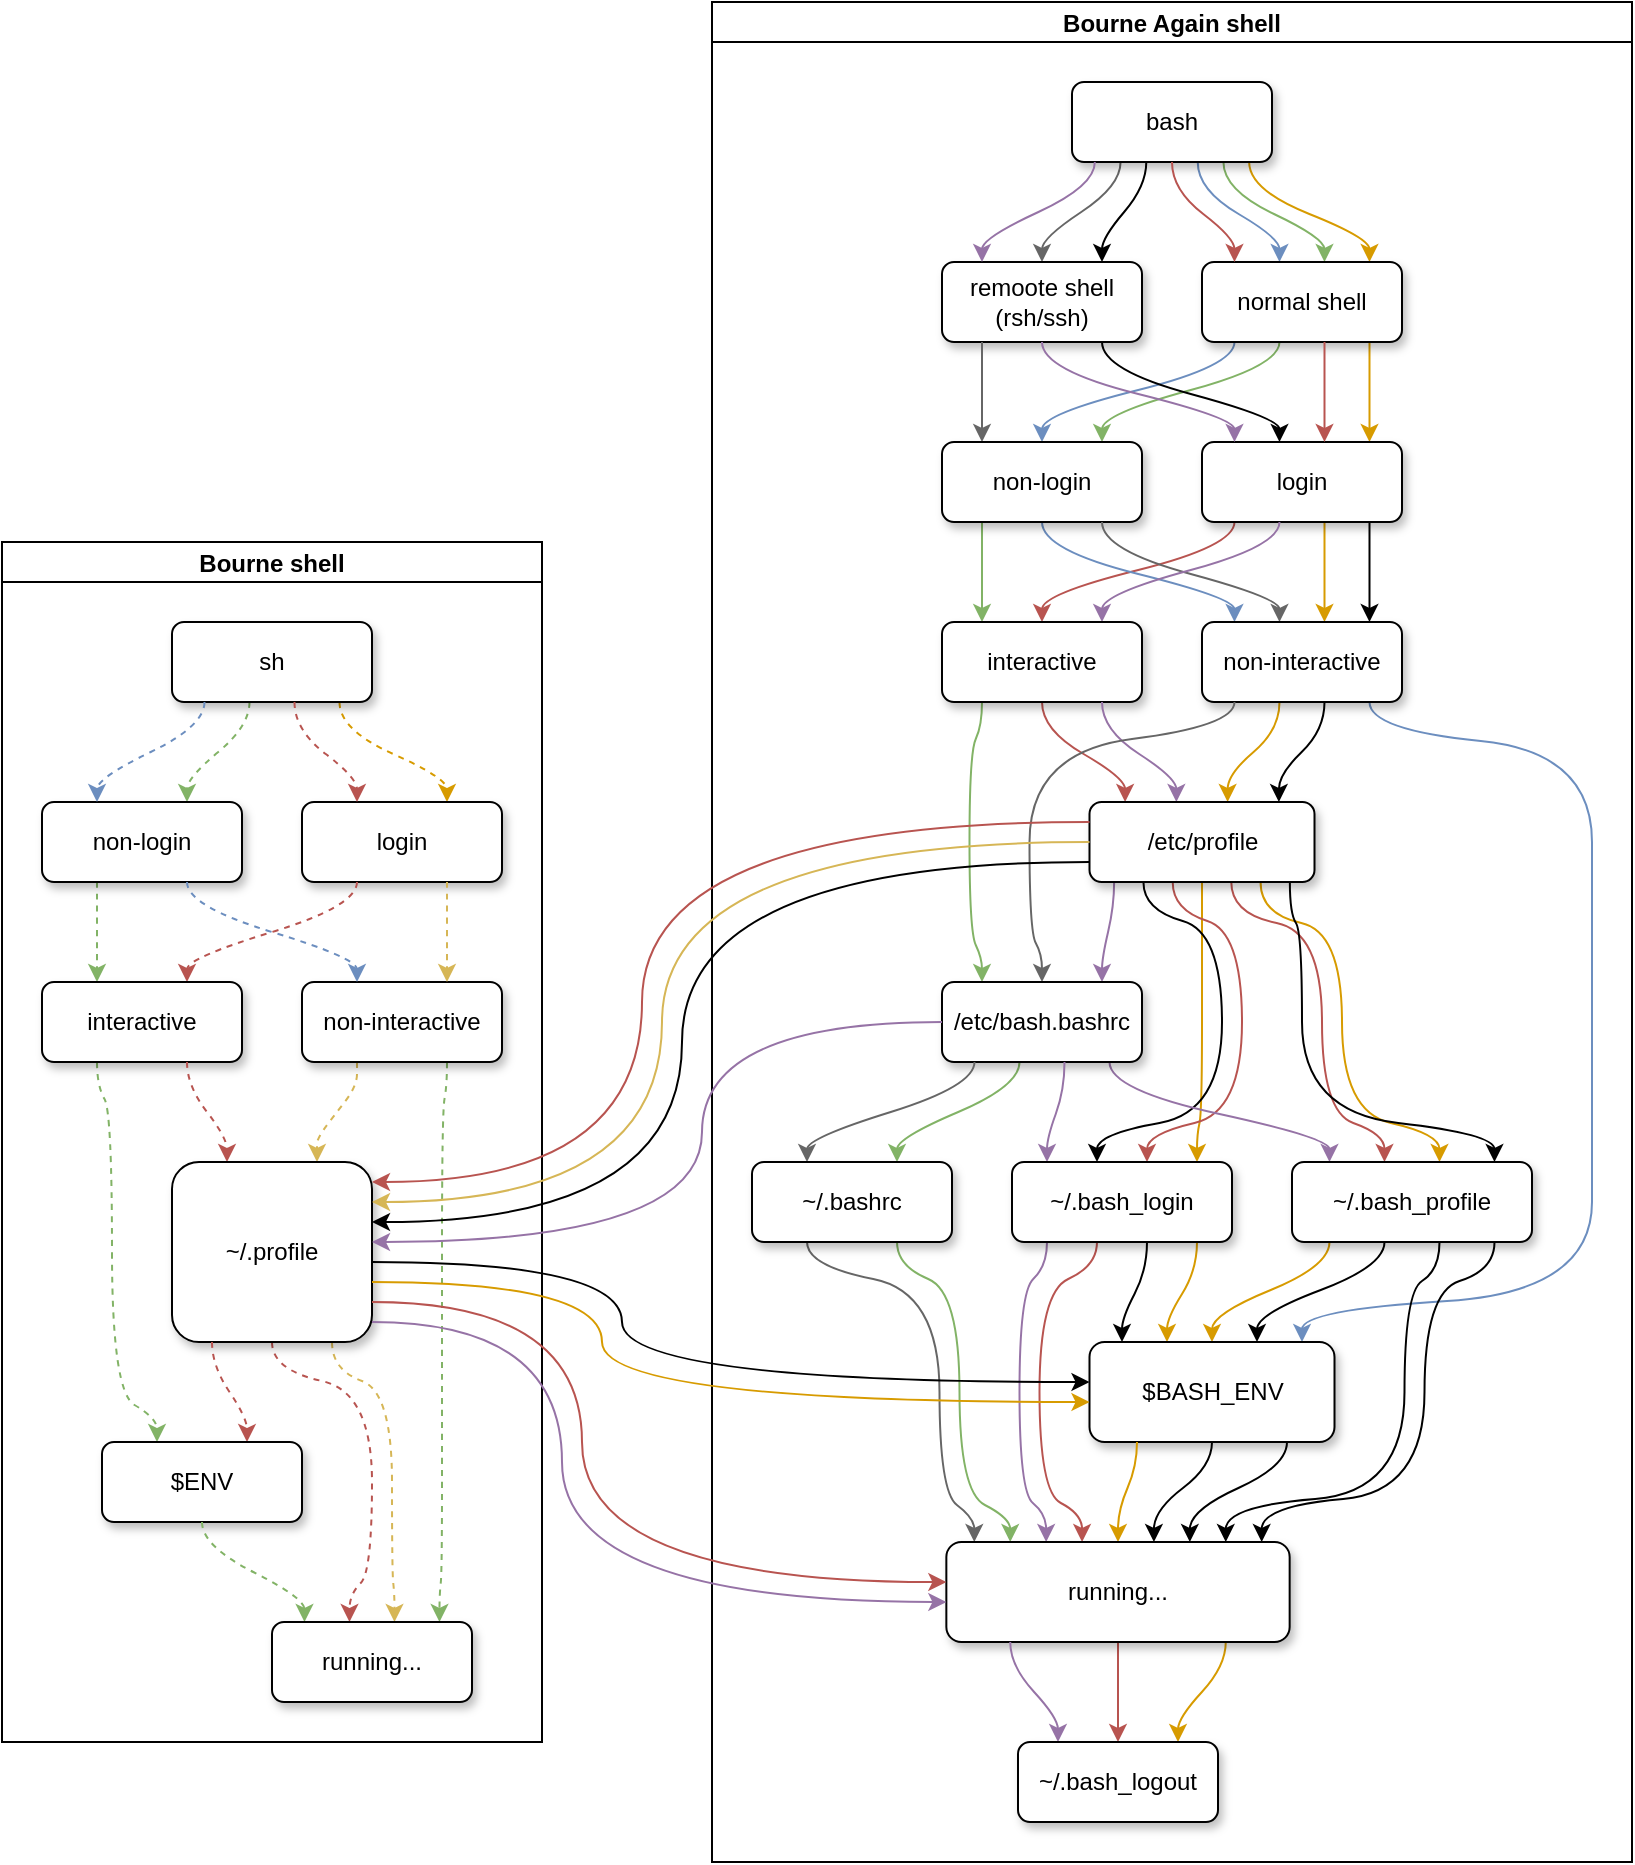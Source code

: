 <mxfile>
    <diagram id="Lv-_-L0VirUqEe9WQdkN" name="Page-1">
        <mxGraphModel dx="904" dy="841" grid="1" gridSize="10" guides="1" tooltips="1" connect="1" arrows="1" fold="1" page="1" pageScale="1" pageWidth="850" pageHeight="1100" math="0" shadow="0">
            <root>
                <mxCell id="0"/>
                <mxCell id="1" parent="0"/>
                <mxCell id="160" value="Bourne shell" style="swimlane;startSize=20;horizontal=1;childLayout=flowLayout;flowOrientation=north;resizable=0;interRankCellSpacing=50;containerType=tree;rounded=0;shadow=0;glass=0;sketch=0;gradientColor=none;" parent="1" vertex="1">
                    <mxGeometry x="70" y="300" width="270" height="600" as="geometry"/>
                </mxCell>
                <mxCell id="430" style="edgeStyle=orthogonalEdgeStyle;orthogonalLoop=1;jettySize=auto;html=1;noEdgeStyle=1;orthogonal=1;curved=1;fillColor=#ffe6cc;strokeColor=#d79b00;dashed=1;" parent="160" source="161" target="164" edge="1">
                    <mxGeometry relative="1" as="geometry">
                        <Array as="points">
                            <mxPoint x="168.75" y="94"/>
                            <mxPoint x="222.5" y="118"/>
                        </Array>
                    </mxGeometry>
                </mxCell>
                <mxCell id="431" style="edgeStyle=orthogonalEdgeStyle;orthogonalLoop=1;jettySize=auto;html=1;noEdgeStyle=1;orthogonal=1;curved=1;fillColor=#d5e8d4;strokeColor=#82b366;dashed=1;" parent="160" source="161" target="162" edge="1">
                    <mxGeometry relative="1" as="geometry">
                        <Array as="points">
                            <mxPoint x="123.75" y="92"/>
                            <mxPoint x="92.5" y="118"/>
                        </Array>
                    </mxGeometry>
                </mxCell>
                <mxCell id="161" value="sh" style="whiteSpace=wrap;html=1;rounded=1;shadow=1;" parent="160" vertex="1">
                    <mxGeometry x="85" y="40" width="100" height="40" as="geometry"/>
                </mxCell>
                <mxCell id="182" style="edgeStyle=orthogonalEdgeStyle;orthogonalLoop=1;jettySize=auto;html=1;noEdgeStyle=1;orthogonal=1;curved=1;shadow=0;fillColor=#d5e8d4;strokeColor=#82b366;dashed=1;" parent="160" source="162" target="170" edge="1">
                    <mxGeometry relative="1" as="geometry">
                        <Array as="points">
                            <mxPoint x="47.5" y="182"/>
                            <mxPoint x="47.5" y="208"/>
                        </Array>
                    </mxGeometry>
                </mxCell>
                <mxCell id="162" value="non-login" style="whiteSpace=wrap;html=1;rounded=1;shadow=1;" parent="160" vertex="1">
                    <mxGeometry x="20" y="130" width="100" height="40" as="geometry"/>
                </mxCell>
                <mxCell id="163" value="" style="html=1;curved=1;noEdgeStyle=1;orthogonal=1;shadow=0;fillColor=#dae8fc;strokeColor=#6c8ebf;dashed=1;" parent="160" source="161" target="162" edge="1">
                    <mxGeometry relative="1" as="geometry">
                        <Array as="points">
                            <mxPoint x="101.25" y="92"/>
                            <mxPoint x="47.5" y="118"/>
                        </Array>
                    </mxGeometry>
                </mxCell>
                <mxCell id="164" value="login" style="whiteSpace=wrap;html=1;rounded=1;shadow=1;" parent="160" vertex="1">
                    <mxGeometry x="150" y="130" width="100" height="40" as="geometry"/>
                </mxCell>
                <mxCell id="165" value="" style="html=1;curved=1;noEdgeStyle=1;orthogonal=1;shadow=0;fillColor=#f8cecc;strokeColor=#b85450;dashed=1;" parent="160" source="161" target="164" edge="1">
                    <mxGeometry relative="1" as="geometry">
                        <Array as="points">
                            <mxPoint x="146.25" y="94"/>
                            <mxPoint x="177.5" y="118"/>
                        </Array>
                    </mxGeometry>
                </mxCell>
                <mxCell id="178" style="edgeStyle=orthogonalEdgeStyle;orthogonalLoop=1;jettySize=auto;html=1;noEdgeStyle=1;orthogonal=1;curved=1;shadow=0;fillColor=#d5e8d4;strokeColor=#82b366;dashed=1;" parent="160" source="166" target="176" edge="1">
                    <mxGeometry relative="1" as="geometry">
                        <Array as="points">
                            <mxPoint x="222.5" y="272"/>
                            <mxPoint x="220" y="285"/>
                            <mxPoint x="220" y="425"/>
                            <mxPoint x="220" y="425"/>
                            <mxPoint x="220" y="515"/>
                            <mxPoint x="218.75" y="526"/>
                        </Array>
                    </mxGeometry>
                </mxCell>
                <mxCell id="298" style="edgeStyle=orthogonalEdgeStyle;rounded=1;orthogonalLoop=1;jettySize=auto;html=1;shadow=0;strokeWidth=1;noEdgeStyle=1;orthogonal=1;fillColor=#fff2cc;strokeColor=#d6b656;dashed=1;" parent="160" source="166" target="172" edge="1">
                    <mxGeometry relative="1" as="geometry">
                        <Array as="points">
                            <mxPoint x="177.5" y="272"/>
                            <mxPoint x="157.5" y="298"/>
                        </Array>
                    </mxGeometry>
                </mxCell>
                <mxCell id="166" value="non-interactive" style="whiteSpace=wrap;html=1;rounded=1;shadow=1;" parent="160" vertex="1">
                    <mxGeometry x="150" y="220" width="100" height="40" as="geometry"/>
                </mxCell>
                <mxCell id="167" value="" style="html=1;curved=1;noEdgeStyle=1;orthogonal=1;shadow=0;fillColor=#dae8fc;strokeColor=#6c8ebf;dashed=1;" parent="160" source="162" target="166" edge="1">
                    <mxGeometry relative="1" as="geometry">
                        <Array as="points">
                            <mxPoint x="92.5" y="182"/>
                            <mxPoint x="177.5" y="208"/>
                        </Array>
                    </mxGeometry>
                </mxCell>
                <mxCell id="168" value="" style="html=1;curved=1;noEdgeStyle=1;orthogonal=1;shadow=0;fillColor=#fff2cc;strokeColor=#d6b656;dashed=1;" parent="160" source="164" target="166" edge="1">
                    <mxGeometry relative="1" as="geometry">
                        <Array as="points">
                            <mxPoint x="222.5" y="182"/>
                            <mxPoint x="222.5" y="208"/>
                        </Array>
                    </mxGeometry>
                </mxCell>
                <mxCell id="169" value="" style="html=1;curved=1;noEdgeStyle=1;orthogonal=1;shadow=0;fillColor=#f8cecc;strokeColor=#b85450;dashed=1;" parent="160" source="164" target="170" edge="1">
                    <mxGeometry relative="1" as="geometry">
                        <mxPoint x="1817.5" y="3160" as="sourcePoint"/>
                        <Array as="points">
                            <mxPoint x="177.5" y="182"/>
                            <mxPoint x="92.5" y="208"/>
                        </Array>
                    </mxGeometry>
                </mxCell>
                <mxCell id="179" style="edgeStyle=orthogonalEdgeStyle;orthogonalLoop=1;jettySize=auto;html=1;noEdgeStyle=1;orthogonal=1;curved=1;shadow=0;fillColor=#d5e8d4;strokeColor=#82b366;dashed=1;" parent="160" source="170" target="174" edge="1">
                    <mxGeometry relative="1" as="geometry">
                        <Array as="points">
                            <mxPoint x="47.5" y="272"/>
                            <mxPoint x="55" y="285"/>
                            <mxPoint x="55" y="425"/>
                            <mxPoint x="77.5" y="438"/>
                        </Array>
                    </mxGeometry>
                </mxCell>
                <mxCell id="170" value="interactive" style="whiteSpace=wrap;html=1;rounded=1;shadow=1;" parent="160" vertex="1">
                    <mxGeometry x="20" y="220" width="100" height="40" as="geometry"/>
                </mxCell>
                <mxCell id="171" value="" style="html=1;curved=1;noEdgeStyle=1;orthogonal=1;shadow=0;fillColor=#f8cecc;strokeColor=#b85450;dashed=1;" parent="160" source="170" target="172" edge="1">
                    <mxGeometry relative="1" as="geometry">
                        <mxPoint x="1862.5" y="3210" as="sourcePoint"/>
                        <Array as="points">
                            <mxPoint x="92.5" y="272"/>
                            <mxPoint x="112.5" y="298"/>
                        </Array>
                    </mxGeometry>
                </mxCell>
                <mxCell id="180" style="edgeStyle=orthogonalEdgeStyle;orthogonalLoop=1;jettySize=auto;html=1;noEdgeStyle=1;orthogonal=1;curved=1;shadow=0;fillColor=#f8cecc;strokeColor=#b85450;dashed=1;" parent="160" source="172" target="176" edge="1">
                    <mxGeometry relative="1" as="geometry">
                        <Array as="points">
                            <mxPoint x="135" y="414"/>
                            <mxPoint x="185" y="425"/>
                            <mxPoint x="185" y="515"/>
                            <mxPoint x="173.75" y="526"/>
                        </Array>
                    </mxGeometry>
                </mxCell>
                <mxCell id="299" style="edgeStyle=orthogonalEdgeStyle;orthogonalLoop=1;jettySize=auto;html=1;shadow=0;strokeWidth=1;noEdgeStyle=1;orthogonal=1;curved=1;fillColor=#fff2cc;strokeColor=#d6b656;dashed=1;" parent="160" source="172" target="176" edge="1">
                    <mxGeometry relative="1" as="geometry">
                        <Array as="points">
                            <mxPoint x="165" y="414"/>
                            <mxPoint x="195" y="425"/>
                            <mxPoint x="195" y="515"/>
                            <mxPoint x="196.25" y="526"/>
                        </Array>
                    </mxGeometry>
                </mxCell>
                <mxCell id="172" value="~/.profile" style="whiteSpace=wrap;html=1;rounded=1;shadow=1;" parent="160" vertex="1">
                    <mxGeometry x="85" y="310" width="100" height="90" as="geometry"/>
                </mxCell>
                <mxCell id="173" value="" style="html=1;curved=1;noEdgeStyle=1;orthogonal=1;shadow=0;fillColor=#f8cecc;strokeColor=#b85450;dashed=1;" parent="160" source="172" target="174" edge="1">
                    <mxGeometry relative="1" as="geometry">
                        <mxPoint x="1800" y="3220" as="sourcePoint"/>
                        <Array as="points">
                            <mxPoint x="105" y="412"/>
                            <mxPoint x="122.5" y="438"/>
                        </Array>
                    </mxGeometry>
                </mxCell>
                <mxCell id="174" value="$ENV" style="whiteSpace=wrap;html=1;rounded=1;shadow=1;" parent="160" vertex="1">
                    <mxGeometry x="50" y="450" width="100" height="40" as="geometry"/>
                </mxCell>
                <mxCell id="175" value="" style="html=1;curved=1;noEdgeStyle=1;orthogonal=1;shadow=0;fillColor=#d5e8d4;strokeColor=#82b366;dashed=1;" parent="160" source="174" target="176" edge="1">
                    <mxGeometry relative="1" as="geometry">
                        <mxPoint x="1778.984" y="3270" as="sourcePoint"/>
                        <Array as="points">
                            <mxPoint x="100" y="502"/>
                            <mxPoint x="151.25" y="528"/>
                        </Array>
                    </mxGeometry>
                </mxCell>
                <mxCell id="176" value="running..." style="whiteSpace=wrap;html=1;rounded=1;shadow=1;" parent="160" vertex="1">
                    <mxGeometry x="135" y="540" width="100" height="40" as="geometry"/>
                </mxCell>
                <mxCell id="183" value="Bourne Again shell" style="swimlane;startSize=20;horizontal=1;childLayout=flowLayout;flowOrientation=north;resizable=0;interRankCellSpacing=50;containerType=tree;rounded=0;shadow=0;glass=0;sketch=0;labelBackgroundColor=none;flipH=0;flipV=0;strokeWidth=1;" parent="1" vertex="1">
                    <mxGeometry x="425" y="30" width="460" height="930" as="geometry"/>
                </mxCell>
                <mxCell id="221" style="edgeStyle=orthogonalEdgeStyle;orthogonalLoop=1;jettySize=auto;html=1;strokeWidth=1;noEdgeStyle=1;orthogonal=1;fillColor=#ffe6cc;strokeColor=#d79b00;curved=1;" parent="183" source="184" target="185" edge="1">
                    <mxGeometry relative="1" as="geometry">
                        <Array as="points">
                            <mxPoint x="268.571" y="94"/>
                            <mxPoint x="328.75" y="118"/>
                        </Array>
                    </mxGeometry>
                </mxCell>
                <mxCell id="222" style="edgeStyle=orthogonalEdgeStyle;orthogonalLoop=1;jettySize=auto;html=1;strokeWidth=1;noEdgeStyle=1;orthogonal=1;curved=1;" parent="183" source="184" target="187" edge="1">
                    <mxGeometry relative="1" as="geometry">
                        <Array as="points">
                            <mxPoint x="217.143" y="92"/>
                            <mxPoint x="195" y="118"/>
                        </Array>
                    </mxGeometry>
                </mxCell>
                <mxCell id="223" style="edgeStyle=orthogonalEdgeStyle;orthogonalLoop=1;jettySize=auto;html=1;strokeWidth=1;noEdgeStyle=1;orthogonal=1;fillColor=#f5f5f5;strokeColor=#666666;curved=1;" parent="183" source="184" target="187" edge="1">
                    <mxGeometry relative="1" as="geometry">
                        <Array as="points">
                            <mxPoint x="204.286" y="92"/>
                            <mxPoint x="165" y="118"/>
                        </Array>
                    </mxGeometry>
                </mxCell>
                <mxCell id="226" style="edgeStyle=orthogonalEdgeStyle;orthogonalLoop=1;jettySize=auto;html=1;strokeWidth=1;noEdgeStyle=1;orthogonal=1;fillColor=#d5e8d4;strokeColor=#82b366;curved=1;" parent="183" source="184" target="185" edge="1">
                    <mxGeometry relative="1" as="geometry">
                        <Array as="points">
                            <mxPoint x="255.714" y="94"/>
                            <mxPoint x="306.25" y="118"/>
                        </Array>
                    </mxGeometry>
                </mxCell>
                <mxCell id="227" style="edgeStyle=orthogonalEdgeStyle;orthogonalLoop=1;jettySize=auto;html=1;strokeWidth=1;noEdgeStyle=1;orthogonal=1;fillColor=#dae8fc;strokeColor=#6c8ebf;curved=1;" parent="183" source="184" target="185" edge="1">
                    <mxGeometry relative="1" as="geometry">
                        <Array as="points">
                            <mxPoint x="242.857" y="94"/>
                            <mxPoint x="283.75" y="118"/>
                        </Array>
                    </mxGeometry>
                </mxCell>
                <mxCell id="184" value="bash" style="whiteSpace=wrap;html=1;rounded=1;glass=0;sketch=0;shadow=1;" parent="183" vertex="1">
                    <mxGeometry x="180" y="40" width="100" height="40" as="geometry"/>
                </mxCell>
                <mxCell id="194" style="edgeStyle=orthogonalEdgeStyle;orthogonalLoop=1;jettySize=auto;html=1;noEdgeStyle=1;orthogonal=1;fillColor=#d5e8d4;strokeColor=#82b366;curved=1;" parent="183" source="185" target="193" edge="1">
                    <mxGeometry relative="1" as="geometry">
                        <Array as="points">
                            <mxPoint x="283.75" y="182"/>
                            <mxPoint x="195" y="206"/>
                        </Array>
                    </mxGeometry>
                </mxCell>
                <mxCell id="228" style="edgeStyle=orthogonalEdgeStyle;orthogonalLoop=1;jettySize=auto;html=1;strokeWidth=1;noEdgeStyle=1;orthogonal=1;fillColor=#ffe6cc;strokeColor=#d79b00;curved=1;" parent="183" source="185" target="189" edge="1">
                    <mxGeometry relative="1" as="geometry">
                        <Array as="points">
                            <mxPoint x="328.75" y="184"/>
                            <mxPoint x="328.75" y="206"/>
                        </Array>
                    </mxGeometry>
                </mxCell>
                <mxCell id="232" style="edgeStyle=orthogonalEdgeStyle;orthogonalLoop=1;jettySize=auto;html=1;strokeWidth=1;noEdgeStyle=1;orthogonal=1;fillColor=#dae8fc;strokeColor=#6c8ebf;curved=1;" parent="183" source="185" target="193" edge="1">
                    <mxGeometry relative="1" as="geometry">
                        <Array as="points">
                            <mxPoint x="261.25" y="182"/>
                            <mxPoint x="165" y="206"/>
                        </Array>
                    </mxGeometry>
                </mxCell>
                <mxCell id="185" value="normal shell" style="whiteSpace=wrap;html=1;rounded=1;glass=0;sketch=0;shadow=1;" parent="183" vertex="1">
                    <mxGeometry x="245" y="130" width="100" height="40" as="geometry"/>
                </mxCell>
                <mxCell id="186" value="" style="html=1;noEdgeStyle=1;orthogonal=1;fillColor=#f8cecc;strokeColor=#b85450;curved=1;" parent="183" source="184" target="185" edge="1">
                    <mxGeometry relative="1" as="geometry">
                        <Array as="points">
                            <mxPoint x="230" y="94"/>
                            <mxPoint x="261.25" y="118"/>
                        </Array>
                    </mxGeometry>
                </mxCell>
                <mxCell id="195" style="edgeStyle=orthogonalEdgeStyle;orthogonalLoop=1;jettySize=auto;html=1;noEdgeStyle=1;orthogonal=1;curved=1;" parent="183" source="187" target="189" edge="1">
                    <mxGeometry relative="1" as="geometry">
                        <Array as="points">
                            <mxPoint x="195" y="184"/>
                            <mxPoint x="283.75" y="208"/>
                        </Array>
                    </mxGeometry>
                </mxCell>
                <mxCell id="187" value="remoote shell (rsh/ssh)" style="whiteSpace=wrap;html=1;rounded=1;glass=0;sketch=0;shadow=1;" parent="183" vertex="1">
                    <mxGeometry x="115" y="130" width="100" height="40" as="geometry"/>
                </mxCell>
                <mxCell id="188" value="" style="html=1;noEdgeStyle=1;orthogonal=1;fillColor=#e1d5e7;strokeColor=#9673a6;curved=1;" parent="183" source="184" target="187" edge="1">
                    <mxGeometry relative="1" as="geometry">
                        <Array as="points">
                            <mxPoint x="191.429" y="92"/>
                            <mxPoint x="135" y="118"/>
                        </Array>
                    </mxGeometry>
                </mxCell>
                <mxCell id="255" style="edgeStyle=orthogonalEdgeStyle;orthogonalLoop=1;jettySize=auto;html=1;noEdgeStyle=1;orthogonal=1;curved=1;fillColor=#f8cecc;strokeColor=#b85450;" parent="183" source="189" target="236" edge="1">
                    <mxGeometry relative="1" as="geometry">
                        <Array as="points">
                            <mxPoint x="261.25" y="272"/>
                            <mxPoint x="165" y="296"/>
                        </Array>
                    </mxGeometry>
                </mxCell>
                <mxCell id="295" style="edgeStyle=orthogonalEdgeStyle;curved=1;orthogonalLoop=1;jettySize=auto;html=1;noEdgeStyle=1;orthogonal=1;" parent="183" source="189" target="234" edge="1">
                    <mxGeometry relative="1" as="geometry">
                        <Array as="points">
                            <mxPoint x="328.75" y="274"/>
                            <mxPoint x="328.75" y="296"/>
                        </Array>
                    </mxGeometry>
                </mxCell>
                <mxCell id="296" style="edgeStyle=orthogonalEdgeStyle;curved=1;orthogonalLoop=1;jettySize=auto;html=1;noEdgeStyle=1;orthogonal=1;fillColor=#ffe6cc;strokeColor=#d79b00;" parent="183" source="189" target="234" edge="1">
                    <mxGeometry relative="1" as="geometry">
                        <Array as="points">
                            <mxPoint x="306.25" y="274"/>
                            <mxPoint x="306.25" y="296"/>
                        </Array>
                    </mxGeometry>
                </mxCell>
                <mxCell id="189" value="login" style="whiteSpace=wrap;html=1;rounded=1;glass=0;sketch=0;shadow=1;" parent="183" vertex="1">
                    <mxGeometry x="245" y="220" width="100" height="40" as="geometry"/>
                </mxCell>
                <mxCell id="190" value="" style="html=1;noEdgeStyle=1;orthogonal=1;fillColor=#f8cecc;strokeColor=#b85450;curved=1;" parent="183" source="185" target="189" edge="1">
                    <mxGeometry relative="1" as="geometry">
                        <Array as="points">
                            <mxPoint x="306.25" y="184"/>
                            <mxPoint x="306.25" y="206"/>
                        </Array>
                    </mxGeometry>
                </mxCell>
                <mxCell id="191" value="" style="html=1;noEdgeStyle=1;orthogonal=1;fillColor=#e1d5e7;strokeColor=#9673a6;curved=1;" parent="183" source="187" target="189" edge="1">
                    <mxGeometry relative="1" as="geometry">
                        <Array as="points">
                            <mxPoint x="165" y="184"/>
                            <mxPoint x="261.25" y="208"/>
                        </Array>
                    </mxGeometry>
                </mxCell>
                <mxCell id="192" value="" style="html=1;noEdgeStyle=1;orthogonal=1;fillColor=#f5f5f5;strokeColor=#666666;curved=1;" parent="183" source="187" target="193" edge="1">
                    <mxGeometry relative="1" as="geometry">
                        <mxPoint x="4867.5" y="8710" as="sourcePoint"/>
                        <Array as="points">
                            <mxPoint x="135" y="182"/>
                            <mxPoint x="135" y="208"/>
                        </Array>
                    </mxGeometry>
                </mxCell>
                <mxCell id="254" style="edgeStyle=orthogonalEdgeStyle;orthogonalLoop=1;jettySize=auto;html=1;noEdgeStyle=1;orthogonal=1;curved=1;fillColor=#dae8fc;strokeColor=#6c8ebf;" parent="183" source="193" target="234" edge="1">
                    <mxGeometry relative="1" as="geometry">
                        <Array as="points">
                            <mxPoint x="165" y="274"/>
                            <mxPoint x="261.25" y="298"/>
                        </Array>
                    </mxGeometry>
                </mxCell>
                <mxCell id="297" style="edgeStyle=orthogonalEdgeStyle;curved=1;orthogonalLoop=1;jettySize=auto;html=1;noEdgeStyle=1;orthogonal=1;fillColor=#d5e8d4;strokeColor=#82b366;" parent="183" source="193" target="236" edge="1">
                    <mxGeometry relative="1" as="geometry">
                        <Array as="points">
                            <mxPoint x="135" y="272"/>
                            <mxPoint x="135" y="298"/>
                        </Array>
                    </mxGeometry>
                </mxCell>
                <mxCell id="193" value="non-login" style="whiteSpace=wrap;html=1;rounded=1;glass=0;sketch=0;shadow=1;" parent="183" vertex="1">
                    <mxGeometry x="115" y="220" width="100" height="40" as="geometry"/>
                </mxCell>
                <mxCell id="233" value="" style="html=1;noEdgeStyle=1;orthogonal=1;fillColor=#f5f5f5;strokeColor=#666666;curved=1;" parent="183" source="193" target="234" edge="1">
                    <mxGeometry relative="1" as="geometry">
                        <mxPoint x="4290" y="7760" as="sourcePoint"/>
                        <Array as="points">
                            <mxPoint x="195" y="274"/>
                            <mxPoint x="283.75" y="298"/>
                        </Array>
                    </mxGeometry>
                </mxCell>
                <mxCell id="263" style="edgeStyle=orthogonalEdgeStyle;orthogonalLoop=1;jettySize=auto;html=1;noEdgeStyle=1;orthogonal=1;curved=1;fillColor=#dae8fc;strokeColor=#6c8ebf;" parent="183" source="234" target="248" edge="1">
                    <mxGeometry relative="1" as="geometry">
                        <Array as="points">
                            <mxPoint x="328.75" y="364"/>
                            <mxPoint x="440" y="375"/>
                            <mxPoint x="440" y="465"/>
                            <mxPoint x="440" y="465"/>
                            <mxPoint x="440" y="555"/>
                            <mxPoint x="440" y="555"/>
                            <mxPoint x="440" y="645"/>
                            <mxPoint x="295" y="654"/>
                        </Array>
                    </mxGeometry>
                </mxCell>
                <mxCell id="279" style="edgeStyle=orthogonalEdgeStyle;curved=1;orthogonalLoop=1;jettySize=auto;html=1;noEdgeStyle=1;orthogonal=1;" parent="183" source="234" target="238" edge="1">
                    <mxGeometry relative="1" as="geometry">
                        <Array as="points">
                            <mxPoint x="306.25" y="364"/>
                            <mxPoint x="283.438" y="386"/>
                        </Array>
                    </mxGeometry>
                </mxCell>
                <mxCell id="280" style="edgeStyle=orthogonalEdgeStyle;curved=1;orthogonalLoop=1;jettySize=auto;html=1;noEdgeStyle=1;orthogonal=1;fillColor=#ffe6cc;strokeColor=#d79b00;" parent="183" source="234" target="238" edge="1">
                    <mxGeometry relative="1" as="geometry">
                        <Array as="points">
                            <mxPoint x="283.75" y="364"/>
                            <mxPoint x="257.812" y="386"/>
                        </Array>
                    </mxGeometry>
                </mxCell>
                <mxCell id="234" value="non-interactive" style="whiteSpace=wrap;html=1;rounded=1;glass=0;shadow=1;" parent="183" vertex="1">
                    <mxGeometry x="245" y="310" width="100" height="40" as="geometry"/>
                </mxCell>
                <mxCell id="235" value="" style="html=1;noEdgeStyle=1;orthogonal=1;fillColor=#e1d5e7;strokeColor=#9673a6;curved=1;" parent="183" source="189" target="236" edge="1">
                    <mxGeometry relative="1" as="geometry">
                        <mxPoint x="4210" y="7720" as="sourcePoint"/>
                        <Array as="points">
                            <mxPoint x="283.75" y="272"/>
                            <mxPoint x="195" y="296"/>
                        </Array>
                    </mxGeometry>
                </mxCell>
                <mxCell id="256" style="edgeStyle=orthogonalEdgeStyle;orthogonalLoop=1;jettySize=auto;html=1;noEdgeStyle=1;orthogonal=1;curved=1;fillColor=#f8cecc;strokeColor=#b85450;" parent="183" source="236" target="238" edge="1">
                    <mxGeometry relative="1" as="geometry">
                        <Array as="points">
                            <mxPoint x="165" y="364"/>
                            <mxPoint x="206.562" y="388"/>
                        </Array>
                    </mxGeometry>
                </mxCell>
                <mxCell id="281" style="edgeStyle=orthogonalEdgeStyle;curved=1;orthogonalLoop=1;jettySize=auto;html=1;noEdgeStyle=1;orthogonal=1;fillColor=#d5e8d4;strokeColor=#82b366;" parent="183" source="236" target="240" edge="1">
                    <mxGeometry relative="1" as="geometry">
                        <Array as="points">
                            <mxPoint x="135" y="362"/>
                            <mxPoint x="128.75" y="375"/>
                            <mxPoint x="128.75" y="465"/>
                            <mxPoint x="135" y="478"/>
                        </Array>
                    </mxGeometry>
                </mxCell>
                <mxCell id="236" value="interactive" style="whiteSpace=wrap;html=1;rounded=1;glass=0;shadow=1;" parent="183" vertex="1">
                    <mxGeometry x="115" y="310" width="100" height="40" as="geometry"/>
                </mxCell>
                <mxCell id="237" value="" style="html=1;noEdgeStyle=1;orthogonal=1;fillColor=#e1d5e7;strokeColor=#9673a6;curved=1;" parent="183" source="236" target="238" edge="1">
                    <mxGeometry relative="1" as="geometry">
                        <mxPoint x="4220" y="7770" as="sourcePoint"/>
                        <Array as="points">
                            <mxPoint x="195" y="364"/>
                            <mxPoint x="232.188" y="388"/>
                        </Array>
                    </mxGeometry>
                </mxCell>
                <mxCell id="260" style="edgeStyle=orthogonalEdgeStyle;orthogonalLoop=1;jettySize=auto;html=1;noEdgeStyle=1;orthogonal=1;curved=1;fillColor=#ffe6cc;strokeColor=#d79b00;" parent="183" source="238" target="242" edge="1">
                    <mxGeometry relative="1" as="geometry">
                        <Array as="points">
                            <mxPoint x="274.286" y="456"/>
                            <mxPoint x="315" y="465"/>
                            <mxPoint x="315" y="555"/>
                            <mxPoint x="363.75" y="566"/>
                        </Array>
                    </mxGeometry>
                </mxCell>
                <mxCell id="261" style="edgeStyle=orthogonalEdgeStyle;orthogonalLoop=1;jettySize=auto;html=1;noEdgeStyle=1;orthogonal=1;curved=1;fillColor=#f8cecc;strokeColor=#b85450;" parent="183" source="238" target="242" edge="1">
                    <mxGeometry relative="1" as="geometry">
                        <Array as="points">
                            <mxPoint x="259.643" y="456"/>
                            <mxPoint x="305" y="465"/>
                            <mxPoint x="305" y="555"/>
                            <mxPoint x="336.25" y="566"/>
                        </Array>
                    </mxGeometry>
                </mxCell>
                <mxCell id="282" style="edgeStyle=orthogonalEdgeStyle;curved=1;orthogonalLoop=1;jettySize=auto;html=1;noEdgeStyle=1;orthogonal=1;fillColor=#ffe6cc;strokeColor=#d79b00;" parent="183" source="238" target="244" edge="1">
                    <mxGeometry relative="1" as="geometry">
                        <Array as="points">
                            <mxPoint x="245" y="454"/>
                            <mxPoint x="245" y="465"/>
                            <mxPoint x="245" y="555"/>
                            <mxPoint x="242.5" y="566"/>
                        </Array>
                    </mxGeometry>
                </mxCell>
                <mxCell id="283" style="edgeStyle=orthogonalEdgeStyle;curved=1;orthogonalLoop=1;jettySize=auto;html=1;noEdgeStyle=1;orthogonal=1;fillColor=#f8cecc;strokeColor=#b85450;" parent="183" source="238" target="244" edge="1">
                    <mxGeometry relative="1" as="geometry">
                        <Array as="points">
                            <mxPoint x="230.357" y="454"/>
                            <mxPoint x="265" y="465"/>
                            <mxPoint x="265" y="555"/>
                            <mxPoint x="217.5" y="566"/>
                        </Array>
                    </mxGeometry>
                </mxCell>
                <mxCell id="284" style="edgeStyle=orthogonalEdgeStyle;curved=1;orthogonalLoop=1;jettySize=auto;html=1;noEdgeStyle=1;orthogonal=1;" parent="183" source="238" target="244" edge="1">
                    <mxGeometry relative="1" as="geometry">
                        <Array as="points">
                            <mxPoint x="215.714" y="454"/>
                            <mxPoint x="255" y="465"/>
                            <mxPoint x="255" y="555"/>
                            <mxPoint x="192.5" y="566"/>
                        </Array>
                    </mxGeometry>
                </mxCell>
                <mxCell id="285" style="edgeStyle=orthogonalEdgeStyle;curved=1;orthogonalLoop=1;jettySize=auto;html=1;noEdgeStyle=1;orthogonal=1;fillColor=#e1d5e7;strokeColor=#9673a6;" parent="183" source="238" target="240" edge="1">
                    <mxGeometry relative="1" as="geometry">
                        <Array as="points">
                            <mxPoint x="201.071" y="452"/>
                            <mxPoint x="195" y="478"/>
                        </Array>
                    </mxGeometry>
                </mxCell>
                <mxCell id="238" value="/etc/profile" style="whiteSpace=wrap;html=1;rounded=1;glass=0;shadow=1;" parent="183" vertex="1">
                    <mxGeometry x="188.75" y="400" width="112.5" height="40" as="geometry"/>
                </mxCell>
                <mxCell id="239" value="" style="html=1;noEdgeStyle=1;orthogonal=1;fillColor=#f5f5f5;strokeColor=#666666;curved=1;" parent="183" source="234" target="240" edge="1">
                    <mxGeometry relative="1" as="geometry">
                        <mxPoint x="4330" y="7730" as="sourcePoint"/>
                        <Array as="points">
                            <mxPoint x="261.25" y="362"/>
                            <mxPoint x="158.75" y="375"/>
                            <mxPoint x="158.75" y="465"/>
                            <mxPoint x="165" y="476"/>
                        </Array>
                    </mxGeometry>
                </mxCell>
                <mxCell id="289" style="edgeStyle=orthogonalEdgeStyle;curved=1;orthogonalLoop=1;jettySize=auto;html=1;noEdgeStyle=1;orthogonal=1;fillColor=#e1d5e7;strokeColor=#9673a6;" parent="183" source="240" target="242" edge="1">
                    <mxGeometry relative="1" as="geometry">
                        <Array as="points">
                            <mxPoint x="198.75" y="544"/>
                            <mxPoint x="308.75" y="568"/>
                        </Array>
                    </mxGeometry>
                </mxCell>
                <mxCell id="290" style="edgeStyle=orthogonalEdgeStyle;curved=1;orthogonalLoop=1;jettySize=auto;html=1;noEdgeStyle=1;orthogonal=1;fillColor=#d5e8d4;strokeColor=#82b366;" parent="183" source="240" target="246" edge="1">
                    <mxGeometry relative="1" as="geometry">
                        <Array as="points">
                            <mxPoint x="153.75" y="542"/>
                            <mxPoint x="92.5" y="568"/>
                        </Array>
                    </mxGeometry>
                </mxCell>
                <mxCell id="240" value="/etc/bash.bashrc" style="whiteSpace=wrap;html=1;rounded=1;glass=0;shadow=1;" parent="183" vertex="1">
                    <mxGeometry x="115" y="490" width="100" height="40" as="geometry"/>
                </mxCell>
                <mxCell id="241" value="" style="html=1;noEdgeStyle=1;orthogonal=1;curved=1;" parent="183" source="238" target="242" edge="1">
                    <mxGeometry relative="1" as="geometry">
                        <mxPoint x="4180" y="7780" as="sourcePoint"/>
                        <Array as="points">
                            <mxPoint x="288.929" y="456"/>
                            <mxPoint x="295" y="465"/>
                            <mxPoint x="295" y="555"/>
                            <mxPoint x="391.25" y="566"/>
                        </Array>
                    </mxGeometry>
                </mxCell>
                <mxCell id="291" style="edgeStyle=orthogonalEdgeStyle;curved=1;orthogonalLoop=1;jettySize=auto;html=1;noEdgeStyle=1;orthogonal=1;fillColor=#ffe6cc;strokeColor=#d79b00;" parent="183" source="242" target="248" edge="1">
                    <mxGeometry relative="1" as="geometry">
                        <Array as="points">
                            <mxPoint x="308.75" y="632"/>
                            <mxPoint x="250" y="656"/>
                        </Array>
                    </mxGeometry>
                </mxCell>
                <mxCell id="292" style="edgeStyle=orthogonalEdgeStyle;curved=1;orthogonalLoop=1;jettySize=auto;html=1;noEdgeStyle=1;orthogonal=1;" parent="183" source="242" target="248" edge="1">
                    <mxGeometry relative="1" as="geometry">
                        <Array as="points">
                            <mxPoint x="336.25" y="632"/>
                            <mxPoint x="272.5" y="656"/>
                        </Array>
                    </mxGeometry>
                </mxCell>
                <mxCell id="293" style="edgeStyle=orthogonalEdgeStyle;curved=1;orthogonalLoop=1;jettySize=auto;html=1;noEdgeStyle=1;orthogonal=1;" parent="183" source="242" target="250" edge="1">
                    <mxGeometry relative="1" as="geometry">
                        <Array as="points">
                            <mxPoint x="363.75" y="634"/>
                            <mxPoint x="346.25" y="645"/>
                            <mxPoint x="346.25" y="745"/>
                            <mxPoint x="256.883" y="752"/>
                        </Array>
                    </mxGeometry>
                </mxCell>
                <mxCell id="294" style="edgeStyle=orthogonalEdgeStyle;curved=1;orthogonalLoop=1;jettySize=auto;html=1;noEdgeStyle=1;orthogonal=1;" parent="183" source="242" target="250" edge="1">
                    <mxGeometry relative="1" as="geometry">
                        <Array as="points">
                            <mxPoint x="391.25" y="634"/>
                            <mxPoint x="356.25" y="645"/>
                            <mxPoint x="356.25" y="745"/>
                            <mxPoint x="274.844" y="752"/>
                        </Array>
                    </mxGeometry>
                </mxCell>
                <mxCell id="242" value="~/.bash_profile" style="whiteSpace=wrap;html=1;rounded=1;glass=0;shadow=1;" parent="183" vertex="1">
                    <mxGeometry x="290" y="580" width="120" height="40" as="geometry"/>
                </mxCell>
                <mxCell id="243" value="" style="html=1;noEdgeStyle=1;orthogonal=1;fillColor=#e1d5e7;strokeColor=#9673a6;curved=1;" parent="183" source="240" target="244" edge="1">
                    <mxGeometry relative="1" as="geometry">
                        <mxPoint x="4290" y="7740" as="sourcePoint"/>
                        <Array as="points">
                            <mxPoint x="176.25" y="544"/>
                            <mxPoint x="167.5" y="568"/>
                        </Array>
                    </mxGeometry>
                </mxCell>
                <mxCell id="262" style="edgeStyle=orthogonalEdgeStyle;orthogonalLoop=1;jettySize=auto;html=1;noEdgeStyle=1;orthogonal=1;curved=1;fillColor=#ffe6cc;strokeColor=#d79b00;" parent="183" source="244" target="248" edge="1">
                    <mxGeometry relative="1" as="geometry">
                        <Array as="points">
                            <mxPoint x="242.5" y="634"/>
                            <mxPoint x="227.5" y="658"/>
                        </Array>
                    </mxGeometry>
                </mxCell>
                <mxCell id="269" style="edgeStyle=orthogonalEdgeStyle;orthogonalLoop=1;jettySize=auto;html=1;noEdgeStyle=1;orthogonal=1;curved=1;fillColor=#e1d5e7;strokeColor=#9673a6;" parent="183" source="244" target="250" edge="1">
                    <mxGeometry relative="1" as="geometry">
                        <Array as="points">
                            <mxPoint x="167.5" y="632"/>
                            <mxPoint x="153.75" y="645"/>
                            <mxPoint x="153.75" y="745"/>
                            <mxPoint x="167.078" y="756"/>
                        </Array>
                    </mxGeometry>
                </mxCell>
                <mxCell id="270" style="edgeStyle=orthogonalEdgeStyle;orthogonalLoop=1;jettySize=auto;html=1;noEdgeStyle=1;orthogonal=1;curved=1;fillColor=#f8cecc;strokeColor=#b85450;" parent="183" source="244" target="250" edge="1">
                    <mxGeometry relative="1" as="geometry">
                        <Array as="points">
                            <mxPoint x="192.5" y="632"/>
                            <mxPoint x="163.75" y="645"/>
                            <mxPoint x="163.75" y="745"/>
                            <mxPoint x="185.039" y="756"/>
                        </Array>
                    </mxGeometry>
                </mxCell>
                <mxCell id="244" value="~/.bash_login" style="whiteSpace=wrap;html=1;rounded=1;glass=0;shadow=1;" parent="183" vertex="1">
                    <mxGeometry x="150" y="580" width="110" height="40" as="geometry"/>
                </mxCell>
                <mxCell id="245" value="" style="html=1;noEdgeStyle=1;orthogonal=1;fillColor=#f5f5f5;strokeColor=#666666;curved=1;" parent="183" source="240" target="246" edge="1">
                    <mxGeometry relative="1" as="geometry">
                        <mxPoint x="4270" y="7700" as="sourcePoint"/>
                        <Array as="points">
                            <mxPoint x="131.25" y="542"/>
                            <mxPoint x="47.5" y="568"/>
                        </Array>
                    </mxGeometry>
                </mxCell>
                <mxCell id="271" style="edgeStyle=orthogonalEdgeStyle;orthogonalLoop=1;jettySize=auto;html=1;noEdgeStyle=1;orthogonal=1;curved=1;fillColor=#f5f5f5;strokeColor=#666666;" parent="183" source="246" target="250" edge="1">
                    <mxGeometry relative="1" as="geometry">
                        <Array as="points">
                            <mxPoint x="47.5" y="632"/>
                            <mxPoint x="113.75" y="645"/>
                            <mxPoint x="113.75" y="745"/>
                            <mxPoint x="131.156" y="758"/>
                        </Array>
                    </mxGeometry>
                </mxCell>
                <mxCell id="272" style="edgeStyle=orthogonalEdgeStyle;orthogonalLoop=1;jettySize=auto;html=1;noEdgeStyle=1;orthogonal=1;curved=1;fillColor=#d5e8d4;strokeColor=#82b366;" parent="183" source="246" target="250" edge="1">
                    <mxGeometry relative="1" as="geometry">
                        <Array as="points">
                            <mxPoint x="92.5" y="632"/>
                            <mxPoint x="123.75" y="645"/>
                            <mxPoint x="123.75" y="745"/>
                            <mxPoint x="149.117" y="758"/>
                        </Array>
                    </mxGeometry>
                </mxCell>
                <mxCell id="246" value="~/.bashrc" style="whiteSpace=wrap;html=1;rounded=1;glass=0;shadow=1;" parent="183" vertex="1">
                    <mxGeometry x="20" y="580" width="100" height="40" as="geometry"/>
                </mxCell>
                <mxCell id="247" value="" style="html=1;noEdgeStyle=1;orthogonal=1;curved=1;" parent="183" source="244" target="248" edge="1">
                    <mxGeometry relative="1" as="geometry">
                        <mxPoint x="4292.5" y="7750" as="sourcePoint"/>
                        <Array as="points">
                            <mxPoint x="217.5" y="634"/>
                            <mxPoint x="205" y="658"/>
                        </Array>
                    </mxGeometry>
                </mxCell>
                <mxCell id="264" style="edgeStyle=orthogonalEdgeStyle;orthogonalLoop=1;jettySize=auto;html=1;noEdgeStyle=1;orthogonal=1;curved=1;" parent="183" source="248" target="250" edge="1">
                    <mxGeometry relative="1" as="geometry">
                        <Array as="points">
                            <mxPoint x="250" y="732"/>
                            <mxPoint x="220.961" y="754"/>
                        </Array>
                    </mxGeometry>
                </mxCell>
                <mxCell id="248" value="$BASH_ENV" style="whiteSpace=wrap;html=1;rounded=1;glass=0;shadow=1;" parent="183" vertex="1">
                    <mxGeometry x="188.75" y="670" width="122.5" height="50" as="geometry"/>
                </mxCell>
                <mxCell id="249" value="" style="html=1;noEdgeStyle=1;orthogonal=1;fillColor=#ffe6cc;strokeColor=#d79b00;curved=1;" parent="183" source="248" target="250" edge="1">
                    <mxGeometry relative="1" as="geometry">
                        <mxPoint x="4230" y="7800" as="sourcePoint"/>
                        <Array as="points">
                            <mxPoint x="212.5" y="732"/>
                            <mxPoint x="203" y="754"/>
                        </Array>
                    </mxGeometry>
                </mxCell>
                <mxCell id="266" style="edgeStyle=orthogonalEdgeStyle;orthogonalLoop=1;jettySize=auto;html=1;noEdgeStyle=1;orthogonal=1;curved=1;fillColor=#f8cecc;strokeColor=#b85450;" parent="183" source="250" target="252" edge="1">
                    <mxGeometry relative="1" as="geometry">
                        <Array as="points">
                            <mxPoint x="203" y="832"/>
                            <mxPoint x="203" y="858"/>
                        </Array>
                    </mxGeometry>
                </mxCell>
                <mxCell id="267" style="edgeStyle=orthogonalEdgeStyle;orthogonalLoop=1;jettySize=auto;html=1;noEdgeStyle=1;orthogonal=1;curved=1;fillColor=#ffe6cc;strokeColor=#d79b00;" parent="183" source="250" target="252" edge="1">
                    <mxGeometry relative="1" as="geometry">
                        <Array as="points">
                            <mxPoint x="256.883" y="832"/>
                            <mxPoint x="233" y="858"/>
                        </Array>
                    </mxGeometry>
                </mxCell>
                <mxCell id="250" value="running..." style="whiteSpace=wrap;html=1;rounded=1;glass=0;shadow=1;" parent="183" vertex="1">
                    <mxGeometry x="117.175" y="770" width="171.65" height="50" as="geometry"/>
                </mxCell>
                <mxCell id="251" value="" style="html=1;noEdgeStyle=1;orthogonal=1;fillColor=#e1d5e7;strokeColor=#9673a6;curved=1;" parent="183" source="250" target="252" edge="1">
                    <mxGeometry relative="1" as="geometry">
                        <mxPoint x="4210" y="7850" as="sourcePoint"/>
                        <Array as="points">
                            <mxPoint x="149.117" y="832"/>
                            <mxPoint x="173" y="858"/>
                        </Array>
                    </mxGeometry>
                </mxCell>
                <mxCell id="252" value="~/.bash_logout" style="whiteSpace=wrap;html=1;rounded=1;glass=0;shadow=1;" parent="183" vertex="1">
                    <mxGeometry x="153" y="870" width="100" height="40" as="geometry"/>
                </mxCell>
                <mxCell id="265" style="edgeStyle=orthogonalEdgeStyle;orthogonalLoop=1;jettySize=auto;html=1;noEdgeStyle=1;orthogonal=1;curved=1;" parent="183" source="248" target="250" edge="1">
                    <mxGeometry relative="1" as="geometry">
                        <Array as="points">
                            <mxPoint x="287.5" y="732"/>
                            <mxPoint x="238.922" y="754"/>
                        </Array>
                    </mxGeometry>
                </mxCell>
                <mxCell id="253" style="edgeStyle=orthogonalEdgeStyle;orthogonalLoop=1;jettySize=auto;html=1;strokeWidth=1;curved=1;fillColor=#fff2cc;strokeColor=#d6b656;" parent="1" source="238" target="172" edge="1">
                    <mxGeometry relative="1" as="geometry">
                        <Array as="points">
                            <mxPoint x="400" y="450"/>
                            <mxPoint x="400" y="630"/>
                        </Array>
                    </mxGeometry>
                </mxCell>
                <mxCell id="273" style="edgeStyle=orthogonalEdgeStyle;orthogonalLoop=1;jettySize=auto;html=1;curved=1;fillColor=#f8cecc;strokeColor=#b85450;" parent="1" source="172" target="250" edge="1">
                    <mxGeometry relative="1" as="geometry">
                        <Array as="points">
                            <mxPoint x="360" y="680"/>
                            <mxPoint x="360" y="820"/>
                        </Array>
                    </mxGeometry>
                </mxCell>
                <mxCell id="275" style="edgeStyle=orthogonalEdgeStyle;curved=1;orthogonalLoop=1;jettySize=auto;html=1;fillColor=#ffe6cc;strokeColor=#d79b00;" parent="1" source="172" target="248" edge="1">
                    <mxGeometry relative="1" as="geometry">
                        <Array as="points">
                            <mxPoint x="370" y="670"/>
                            <mxPoint x="370" y="730"/>
                        </Array>
                    </mxGeometry>
                </mxCell>
                <mxCell id="276" style="edgeStyle=orthogonalEdgeStyle;curved=1;orthogonalLoop=1;jettySize=auto;html=1;" parent="1" source="172" target="248" edge="1">
                    <mxGeometry relative="1" as="geometry">
                        <Array as="points">
                            <mxPoint x="380" y="660"/>
                            <mxPoint x="380" y="720"/>
                        </Array>
                    </mxGeometry>
                </mxCell>
                <mxCell id="277" style="edgeStyle=orthogonalEdgeStyle;curved=1;orthogonalLoop=1;jettySize=auto;html=1;fillColor=#e1d5e7;strokeColor=#9673a6;" parent="1" source="172" target="250" edge="1">
                    <mxGeometry relative="1" as="geometry">
                        <Array as="points">
                            <mxPoint x="350" y="690"/>
                            <mxPoint x="350" y="830"/>
                        </Array>
                    </mxGeometry>
                </mxCell>
                <mxCell id="286" style="edgeStyle=orthogonalEdgeStyle;curved=1;orthogonalLoop=1;jettySize=auto;html=1;fillColor=#f8cecc;strokeColor=#b85450;" parent="1" source="238" target="172" edge="1">
                    <mxGeometry relative="1" as="geometry">
                        <Array as="points">
                            <mxPoint x="390" y="440"/>
                            <mxPoint x="390" y="620"/>
                        </Array>
                    </mxGeometry>
                </mxCell>
                <mxCell id="287" style="edgeStyle=orthogonalEdgeStyle;curved=1;orthogonalLoop=1;jettySize=auto;html=1;" parent="1" source="238" target="172" edge="1">
                    <mxGeometry relative="1" as="geometry">
                        <Array as="points">
                            <mxPoint x="410" y="460"/>
                            <mxPoint x="410" y="640"/>
                        </Array>
                    </mxGeometry>
                </mxCell>
                <mxCell id="288" style="edgeStyle=orthogonalEdgeStyle;curved=1;orthogonalLoop=1;jettySize=auto;html=1;fillColor=#e1d5e7;strokeColor=#9673a6;" parent="1" source="240" target="172" edge="1">
                    <mxGeometry relative="1" as="geometry">
                        <Array as="points">
                            <mxPoint x="420" y="540"/>
                            <mxPoint x="420" y="650"/>
                        </Array>
                    </mxGeometry>
                </mxCell>
            </root>
        </mxGraphModel>
    </diagram>
</mxfile>
